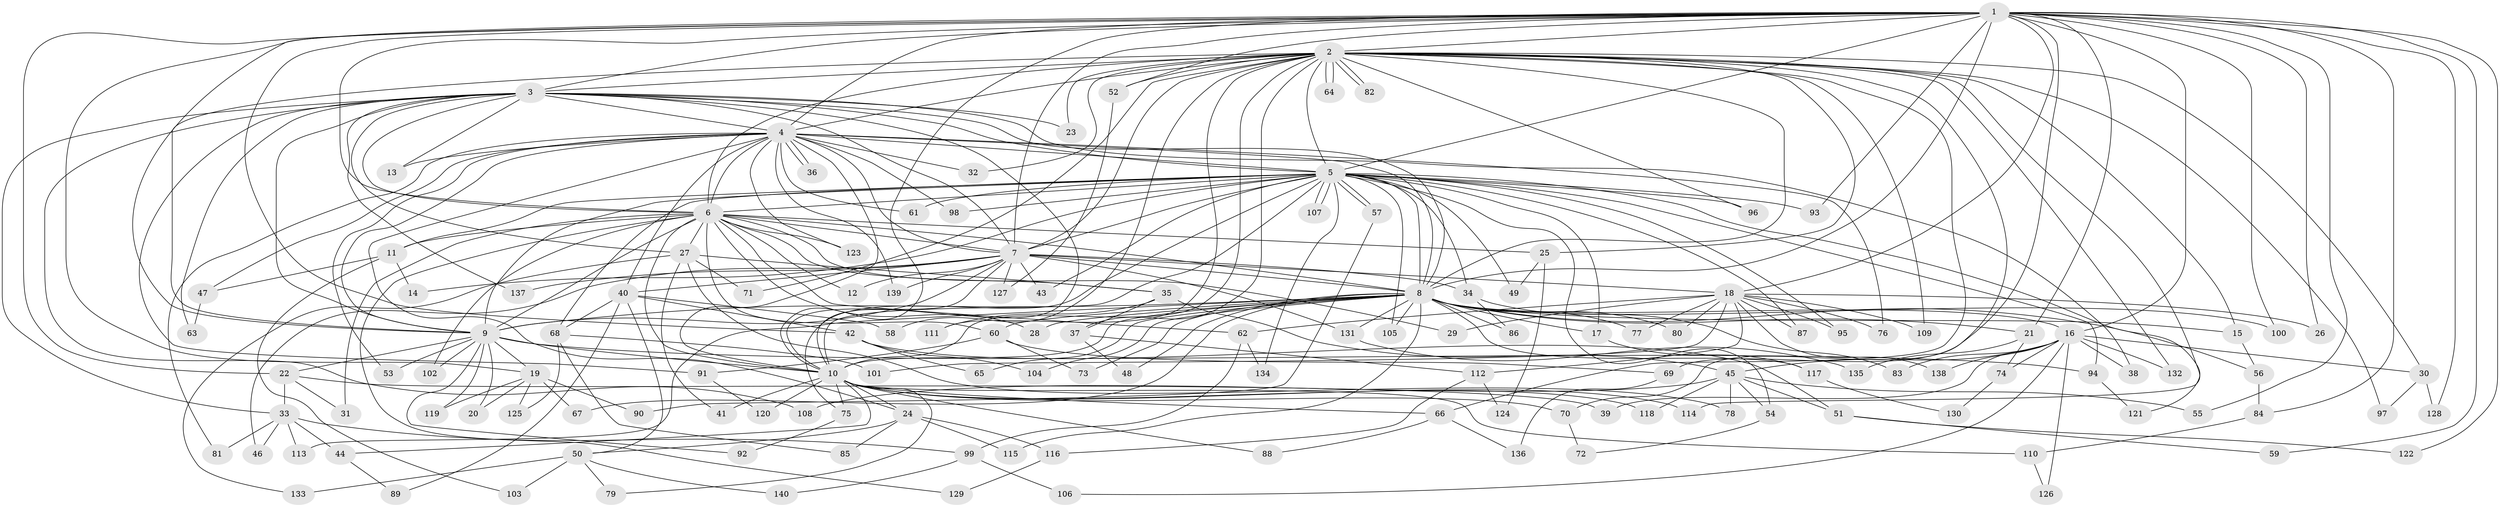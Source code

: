 // Generated by graph-tools (version 1.1) at 2025/44/03/09/25 04:44:51]
// undirected, 140 vertices, 305 edges
graph export_dot {
graph [start="1"]
  node [color=gray90,style=filled];
  1;
  2;
  3;
  4;
  5;
  6;
  7;
  8;
  9;
  10;
  11;
  12;
  13;
  14;
  15;
  16;
  17;
  18;
  19;
  20;
  21;
  22;
  23;
  24;
  25;
  26;
  27;
  28;
  29;
  30;
  31;
  32;
  33;
  34;
  35;
  36;
  37;
  38;
  39;
  40;
  41;
  42;
  43;
  44;
  45;
  46;
  47;
  48;
  49;
  50;
  51;
  52;
  53;
  54;
  55;
  56;
  57;
  58;
  59;
  60;
  61;
  62;
  63;
  64;
  65;
  66;
  67;
  68;
  69;
  70;
  71;
  72;
  73;
  74;
  75;
  76;
  77;
  78;
  79;
  80;
  81;
  82;
  83;
  84;
  85;
  86;
  87;
  88;
  89;
  90;
  91;
  92;
  93;
  94;
  95;
  96;
  97;
  98;
  99;
  100;
  101;
  102;
  103;
  104;
  105;
  106;
  107;
  108;
  109;
  110;
  111;
  112;
  113;
  114;
  115;
  116;
  117;
  118;
  119;
  120;
  121;
  122;
  123;
  124;
  125;
  126;
  127;
  128;
  129;
  130;
  131;
  132;
  133;
  134;
  135;
  136;
  137;
  138;
  139;
  140;
  1 -- 2;
  1 -- 3;
  1 -- 4;
  1 -- 5;
  1 -- 6;
  1 -- 7;
  1 -- 8;
  1 -- 9;
  1 -- 10;
  1 -- 16;
  1 -- 18;
  1 -- 19;
  1 -- 21;
  1 -- 22;
  1 -- 26;
  1 -- 42;
  1 -- 52;
  1 -- 55;
  1 -- 59;
  1 -- 69;
  1 -- 84;
  1 -- 93;
  1 -- 100;
  1 -- 122;
  1 -- 128;
  2 -- 3;
  2 -- 4;
  2 -- 5;
  2 -- 6;
  2 -- 7;
  2 -- 8;
  2 -- 9;
  2 -- 10;
  2 -- 15;
  2 -- 23;
  2 -- 25;
  2 -- 30;
  2 -- 32;
  2 -- 37;
  2 -- 52;
  2 -- 58;
  2 -- 64;
  2 -- 64;
  2 -- 66;
  2 -- 70;
  2 -- 71;
  2 -- 82;
  2 -- 82;
  2 -- 96;
  2 -- 97;
  2 -- 109;
  2 -- 111;
  2 -- 114;
  2 -- 132;
  3 -- 4;
  3 -- 5;
  3 -- 6;
  3 -- 7;
  3 -- 8;
  3 -- 9;
  3 -- 10;
  3 -- 13;
  3 -- 23;
  3 -- 27;
  3 -- 33;
  3 -- 38;
  3 -- 63;
  3 -- 91;
  3 -- 108;
  3 -- 137;
  4 -- 5;
  4 -- 6;
  4 -- 7;
  4 -- 8;
  4 -- 9;
  4 -- 10;
  4 -- 13;
  4 -- 24;
  4 -- 32;
  4 -- 36;
  4 -- 36;
  4 -- 40;
  4 -- 47;
  4 -- 53;
  4 -- 61;
  4 -- 76;
  4 -- 81;
  4 -- 98;
  4 -- 123;
  4 -- 139;
  5 -- 6;
  5 -- 7;
  5 -- 8;
  5 -- 9;
  5 -- 10;
  5 -- 11;
  5 -- 14;
  5 -- 17;
  5 -- 34;
  5 -- 43;
  5 -- 49;
  5 -- 54;
  5 -- 57;
  5 -- 57;
  5 -- 61;
  5 -- 68;
  5 -- 75;
  5 -- 87;
  5 -- 93;
  5 -- 94;
  5 -- 95;
  5 -- 96;
  5 -- 98;
  5 -- 105;
  5 -- 107;
  5 -- 107;
  5 -- 121;
  5 -- 134;
  6 -- 7;
  6 -- 8;
  6 -- 9;
  6 -- 10;
  6 -- 11;
  6 -- 12;
  6 -- 25;
  6 -- 27;
  6 -- 28;
  6 -- 29;
  6 -- 31;
  6 -- 35;
  6 -- 60;
  6 -- 62;
  6 -- 102;
  6 -- 123;
  6 -- 129;
  7 -- 8;
  7 -- 9;
  7 -- 10;
  7 -- 12;
  7 -- 18;
  7 -- 34;
  7 -- 40;
  7 -- 43;
  7 -- 46;
  7 -- 127;
  7 -- 131;
  7 -- 137;
  7 -- 139;
  8 -- 9;
  8 -- 10;
  8 -- 15;
  8 -- 16;
  8 -- 17;
  8 -- 21;
  8 -- 28;
  8 -- 48;
  8 -- 56;
  8 -- 60;
  8 -- 65;
  8 -- 67;
  8 -- 73;
  8 -- 77;
  8 -- 80;
  8 -- 86;
  8 -- 100;
  8 -- 104;
  8 -- 105;
  8 -- 113;
  8 -- 115;
  8 -- 117;
  8 -- 131;
  9 -- 10;
  9 -- 19;
  9 -- 20;
  9 -- 22;
  9 -- 53;
  9 -- 92;
  9 -- 94;
  9 -- 102;
  9 -- 119;
  10 -- 24;
  10 -- 41;
  10 -- 44;
  10 -- 66;
  10 -- 70;
  10 -- 75;
  10 -- 79;
  10 -- 88;
  10 -- 110;
  10 -- 114;
  10 -- 118;
  10 -- 120;
  11 -- 14;
  11 -- 47;
  11 -- 103;
  15 -- 56;
  16 -- 30;
  16 -- 38;
  16 -- 39;
  16 -- 45;
  16 -- 74;
  16 -- 83;
  16 -- 106;
  16 -- 126;
  16 -- 132;
  16 -- 138;
  17 -- 117;
  18 -- 26;
  18 -- 29;
  18 -- 62;
  18 -- 76;
  18 -- 77;
  18 -- 80;
  18 -- 87;
  18 -- 95;
  18 -- 101;
  18 -- 109;
  18 -- 112;
  18 -- 138;
  19 -- 20;
  19 -- 67;
  19 -- 90;
  19 -- 119;
  19 -- 125;
  21 -- 74;
  21 -- 135;
  22 -- 31;
  22 -- 33;
  22 -- 39;
  24 -- 50;
  24 -- 85;
  24 -- 115;
  24 -- 116;
  25 -- 49;
  25 -- 124;
  27 -- 35;
  27 -- 41;
  27 -- 71;
  27 -- 78;
  27 -- 133;
  30 -- 97;
  30 -- 128;
  33 -- 44;
  33 -- 46;
  33 -- 81;
  33 -- 99;
  33 -- 113;
  34 -- 83;
  34 -- 86;
  35 -- 37;
  35 -- 45;
  35 -- 111;
  37 -- 48;
  37 -- 112;
  40 -- 42;
  40 -- 50;
  40 -- 58;
  40 -- 68;
  40 -- 89;
  42 -- 51;
  42 -- 65;
  42 -- 104;
  44 -- 89;
  45 -- 51;
  45 -- 54;
  45 -- 55;
  45 -- 78;
  45 -- 108;
  45 -- 118;
  47 -- 63;
  50 -- 79;
  50 -- 103;
  50 -- 133;
  50 -- 140;
  51 -- 59;
  51 -- 122;
  52 -- 127;
  54 -- 72;
  56 -- 84;
  57 -- 90;
  60 -- 69;
  60 -- 73;
  60 -- 91;
  62 -- 99;
  62 -- 134;
  66 -- 88;
  66 -- 136;
  68 -- 85;
  68 -- 101;
  68 -- 125;
  69 -- 136;
  70 -- 72;
  74 -- 130;
  75 -- 92;
  84 -- 110;
  91 -- 120;
  94 -- 121;
  99 -- 106;
  99 -- 140;
  110 -- 126;
  112 -- 116;
  112 -- 124;
  116 -- 129;
  117 -- 130;
  131 -- 135;
}
